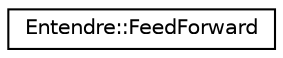 digraph "Graphical Class Hierarchy"
{
  edge [fontname="Helvetica",fontsize="10",labelfontname="Helvetica",labelfontsize="10"];
  node [fontname="Helvetica",fontsize="10",shape=record];
  rankdir="LR";
  Node1 [label="Entendre::FeedForward",height=0.2,width=0.4,color="black", fillcolor="white", style="filled",URL="$classEntendre_1_1FeedForward.html"];
}
